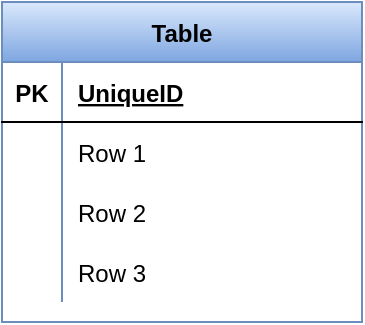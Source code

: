 <mxfile version="20.8.5" type="github">
  <diagram id="vcEkgLRD1fVHw7hxJOtU" name="Page-1">
    <mxGraphModel dx="1434" dy="927" grid="1" gridSize="10" guides="1" tooltips="1" connect="1" arrows="1" fold="1" page="1" pageScale="1" pageWidth="850" pageHeight="1100" math="0" shadow="0">
      <root>
        <mxCell id="0" />
        <mxCell id="1" parent="0" />
        <mxCell id="aNw2AzV8NuHAx-xAB0ut-1" value="Table" style="shape=table;startSize=30;container=1;collapsible=1;childLayout=tableLayout;fixedRows=1;rowLines=0;fontStyle=1;align=center;resizeLast=1;fillColor=#dae8fc;strokeColor=#6c8ebf;gradientColor=#7ea6e0;" parent="1" vertex="1">
          <mxGeometry x="170" y="160" width="180" height="160" as="geometry" />
        </mxCell>
        <mxCell id="aNw2AzV8NuHAx-xAB0ut-2" value="" style="shape=tableRow;horizontal=0;startSize=0;swimlaneHead=0;swimlaneBody=0;fillColor=none;collapsible=0;dropTarget=0;points=[[0,0.5],[1,0.5]];portConstraint=eastwest;top=0;left=0;right=0;bottom=1;" parent="aNw2AzV8NuHAx-xAB0ut-1" vertex="1">
          <mxGeometry y="30" width="180" height="30" as="geometry" />
        </mxCell>
        <mxCell id="aNw2AzV8NuHAx-xAB0ut-3" value="PK" style="shape=partialRectangle;connectable=0;fillColor=none;top=0;left=0;bottom=0;right=0;fontStyle=1;overflow=hidden;" parent="aNw2AzV8NuHAx-xAB0ut-2" vertex="1">
          <mxGeometry width="30" height="30" as="geometry">
            <mxRectangle width="30" height="30" as="alternateBounds" />
          </mxGeometry>
        </mxCell>
        <mxCell id="aNw2AzV8NuHAx-xAB0ut-4" value="UniqueID" style="shape=partialRectangle;connectable=0;fillColor=none;top=0;left=0;bottom=0;right=0;align=left;spacingLeft=6;fontStyle=5;overflow=hidden;" parent="aNw2AzV8NuHAx-xAB0ut-2" vertex="1">
          <mxGeometry x="30" width="150" height="30" as="geometry">
            <mxRectangle width="150" height="30" as="alternateBounds" />
          </mxGeometry>
        </mxCell>
        <mxCell id="aNw2AzV8NuHAx-xAB0ut-5" value="" style="shape=tableRow;horizontal=0;startSize=0;swimlaneHead=0;swimlaneBody=0;fillColor=none;collapsible=0;dropTarget=0;points=[[0,0.5],[1,0.5]];portConstraint=eastwest;top=0;left=0;right=0;bottom=0;" parent="aNw2AzV8NuHAx-xAB0ut-1" vertex="1">
          <mxGeometry y="60" width="180" height="30" as="geometry" />
        </mxCell>
        <mxCell id="aNw2AzV8NuHAx-xAB0ut-6" value="" style="shape=partialRectangle;connectable=0;fillColor=none;top=0;left=0;bottom=0;right=0;editable=1;overflow=hidden;" parent="aNw2AzV8NuHAx-xAB0ut-5" vertex="1">
          <mxGeometry width="30" height="30" as="geometry">
            <mxRectangle width="30" height="30" as="alternateBounds" />
          </mxGeometry>
        </mxCell>
        <mxCell id="aNw2AzV8NuHAx-xAB0ut-7" value="Row 1" style="shape=partialRectangle;connectable=0;fillColor=none;top=0;left=0;bottom=0;right=0;align=left;spacingLeft=6;overflow=hidden;" parent="aNw2AzV8NuHAx-xAB0ut-5" vertex="1">
          <mxGeometry x="30" width="150" height="30" as="geometry">
            <mxRectangle width="150" height="30" as="alternateBounds" />
          </mxGeometry>
        </mxCell>
        <mxCell id="aNw2AzV8NuHAx-xAB0ut-8" value="" style="shape=tableRow;horizontal=0;startSize=0;swimlaneHead=0;swimlaneBody=0;fillColor=none;collapsible=0;dropTarget=0;points=[[0,0.5],[1,0.5]];portConstraint=eastwest;top=0;left=0;right=0;bottom=0;" parent="aNw2AzV8NuHAx-xAB0ut-1" vertex="1">
          <mxGeometry y="90" width="180" height="30" as="geometry" />
        </mxCell>
        <mxCell id="aNw2AzV8NuHAx-xAB0ut-9" value="" style="shape=partialRectangle;connectable=0;fillColor=none;top=0;left=0;bottom=0;right=0;editable=1;overflow=hidden;" parent="aNw2AzV8NuHAx-xAB0ut-8" vertex="1">
          <mxGeometry width="30" height="30" as="geometry">
            <mxRectangle width="30" height="30" as="alternateBounds" />
          </mxGeometry>
        </mxCell>
        <mxCell id="aNw2AzV8NuHAx-xAB0ut-10" value="Row 2" style="shape=partialRectangle;connectable=0;fillColor=none;top=0;left=0;bottom=0;right=0;align=left;spacingLeft=6;overflow=hidden;" parent="aNw2AzV8NuHAx-xAB0ut-8" vertex="1">
          <mxGeometry x="30" width="150" height="30" as="geometry">
            <mxRectangle width="150" height="30" as="alternateBounds" />
          </mxGeometry>
        </mxCell>
        <mxCell id="aNw2AzV8NuHAx-xAB0ut-11" value="" style="shape=tableRow;horizontal=0;startSize=0;swimlaneHead=0;swimlaneBody=0;fillColor=none;collapsible=0;dropTarget=0;points=[[0,0.5],[1,0.5]];portConstraint=eastwest;top=0;left=0;right=0;bottom=0;" parent="aNw2AzV8NuHAx-xAB0ut-1" vertex="1">
          <mxGeometry y="120" width="180" height="30" as="geometry" />
        </mxCell>
        <mxCell id="aNw2AzV8NuHAx-xAB0ut-12" value="" style="shape=partialRectangle;connectable=0;fillColor=none;top=0;left=0;bottom=0;right=0;editable=1;overflow=hidden;" parent="aNw2AzV8NuHAx-xAB0ut-11" vertex="1">
          <mxGeometry width="30" height="30" as="geometry">
            <mxRectangle width="30" height="30" as="alternateBounds" />
          </mxGeometry>
        </mxCell>
        <mxCell id="aNw2AzV8NuHAx-xAB0ut-13" value="Row 3" style="shape=partialRectangle;connectable=0;fillColor=none;top=0;left=0;bottom=0;right=0;align=left;spacingLeft=6;overflow=hidden;" parent="aNw2AzV8NuHAx-xAB0ut-11" vertex="1">
          <mxGeometry x="30" width="150" height="30" as="geometry">
            <mxRectangle width="150" height="30" as="alternateBounds" />
          </mxGeometry>
        </mxCell>
      </root>
    </mxGraphModel>
  </diagram>
</mxfile>
